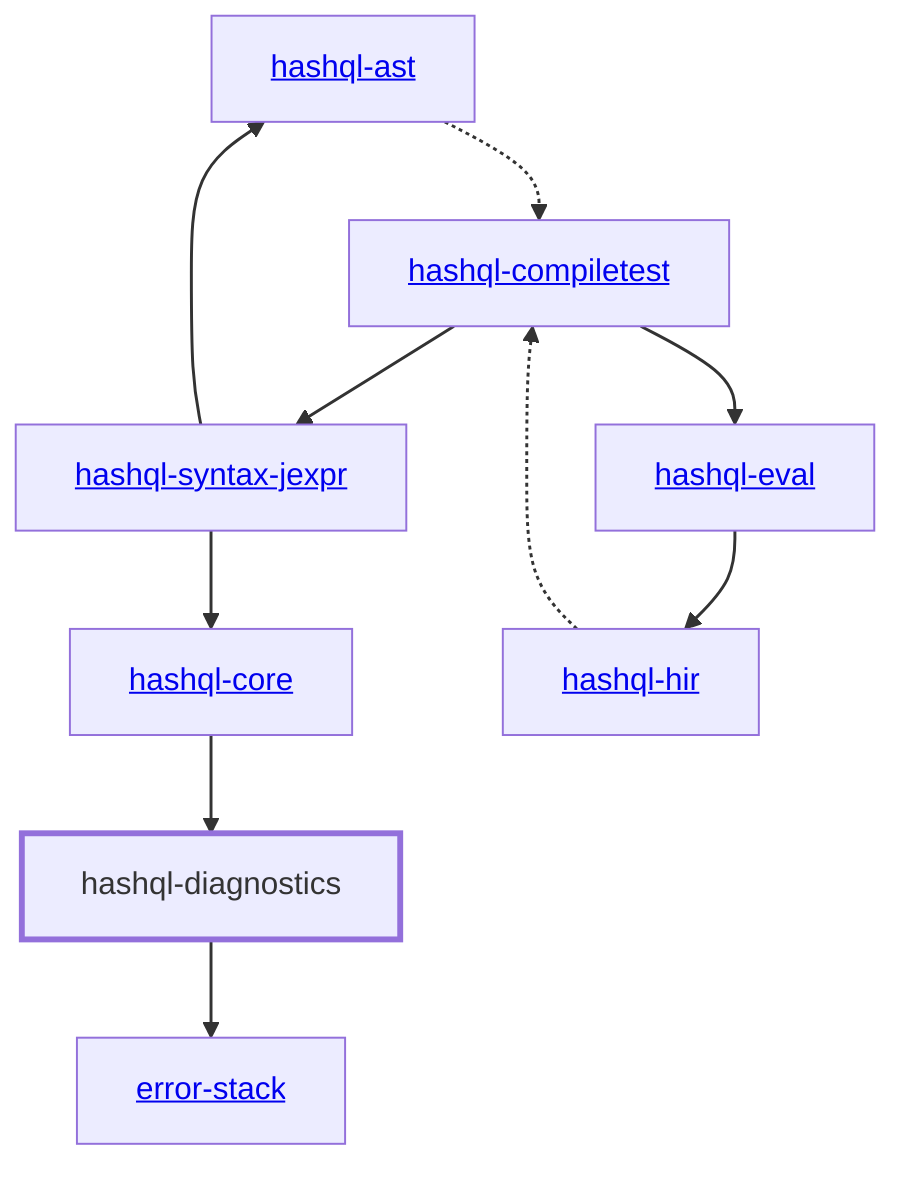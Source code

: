 graph TD
    linkStyle default stroke-width:1.5px
    classDef default stroke-width:1px
    classDef root stroke-width:3px
    classDef dev stroke-width:1px
    classDef build stroke-width:1px
    %% Legend
    %% --> : Normal dependency
    %% -.-> : Dev dependency
    %% ---> : Build dependency
    0[<a href="../hashql_ast">hashql-ast</a>]
    1[<a href="../hashql_compiletest">hashql-compiletest</a>]
    2[<a href="../hashql_core">hashql-core</a>]
    3[hashql-diagnostics]
    class 3 root
    4[<a href="../hashql_eval">hashql-eval</a>]
    5[<a href="../hashql_hir">hashql-hir</a>]
    6[<a href="../hashql_syntax_jexpr">hashql-syntax-jexpr</a>]
    7[<a href="../error_stack">error-stack</a>]
    0 -.-> 1
    1 --> 4
    1 --> 6
    2 --> 3
    3 --> 7
    4 --> 5
    5 -.-> 1
    6 --> 0
    6 --> 2